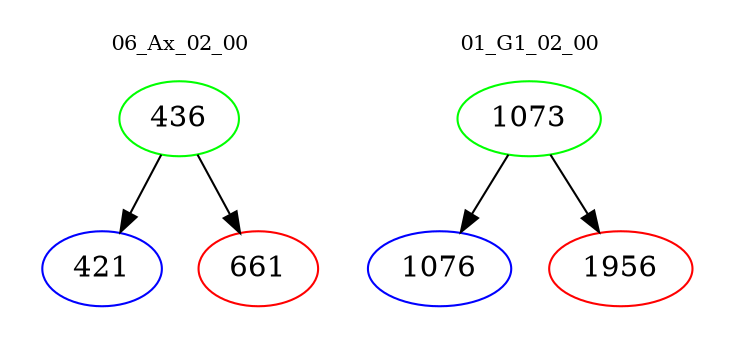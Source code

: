 digraph{
subgraph cluster_0 {
color = white
label = "06_Ax_02_00";
fontsize=10;
T0_436 [label="436", color="green"]
T0_436 -> T0_421 [color="black"]
T0_421 [label="421", color="blue"]
T0_436 -> T0_661 [color="black"]
T0_661 [label="661", color="red"]
}
subgraph cluster_1 {
color = white
label = "01_G1_02_00";
fontsize=10;
T1_1073 [label="1073", color="green"]
T1_1073 -> T1_1076 [color="black"]
T1_1076 [label="1076", color="blue"]
T1_1073 -> T1_1956 [color="black"]
T1_1956 [label="1956", color="red"]
}
}
